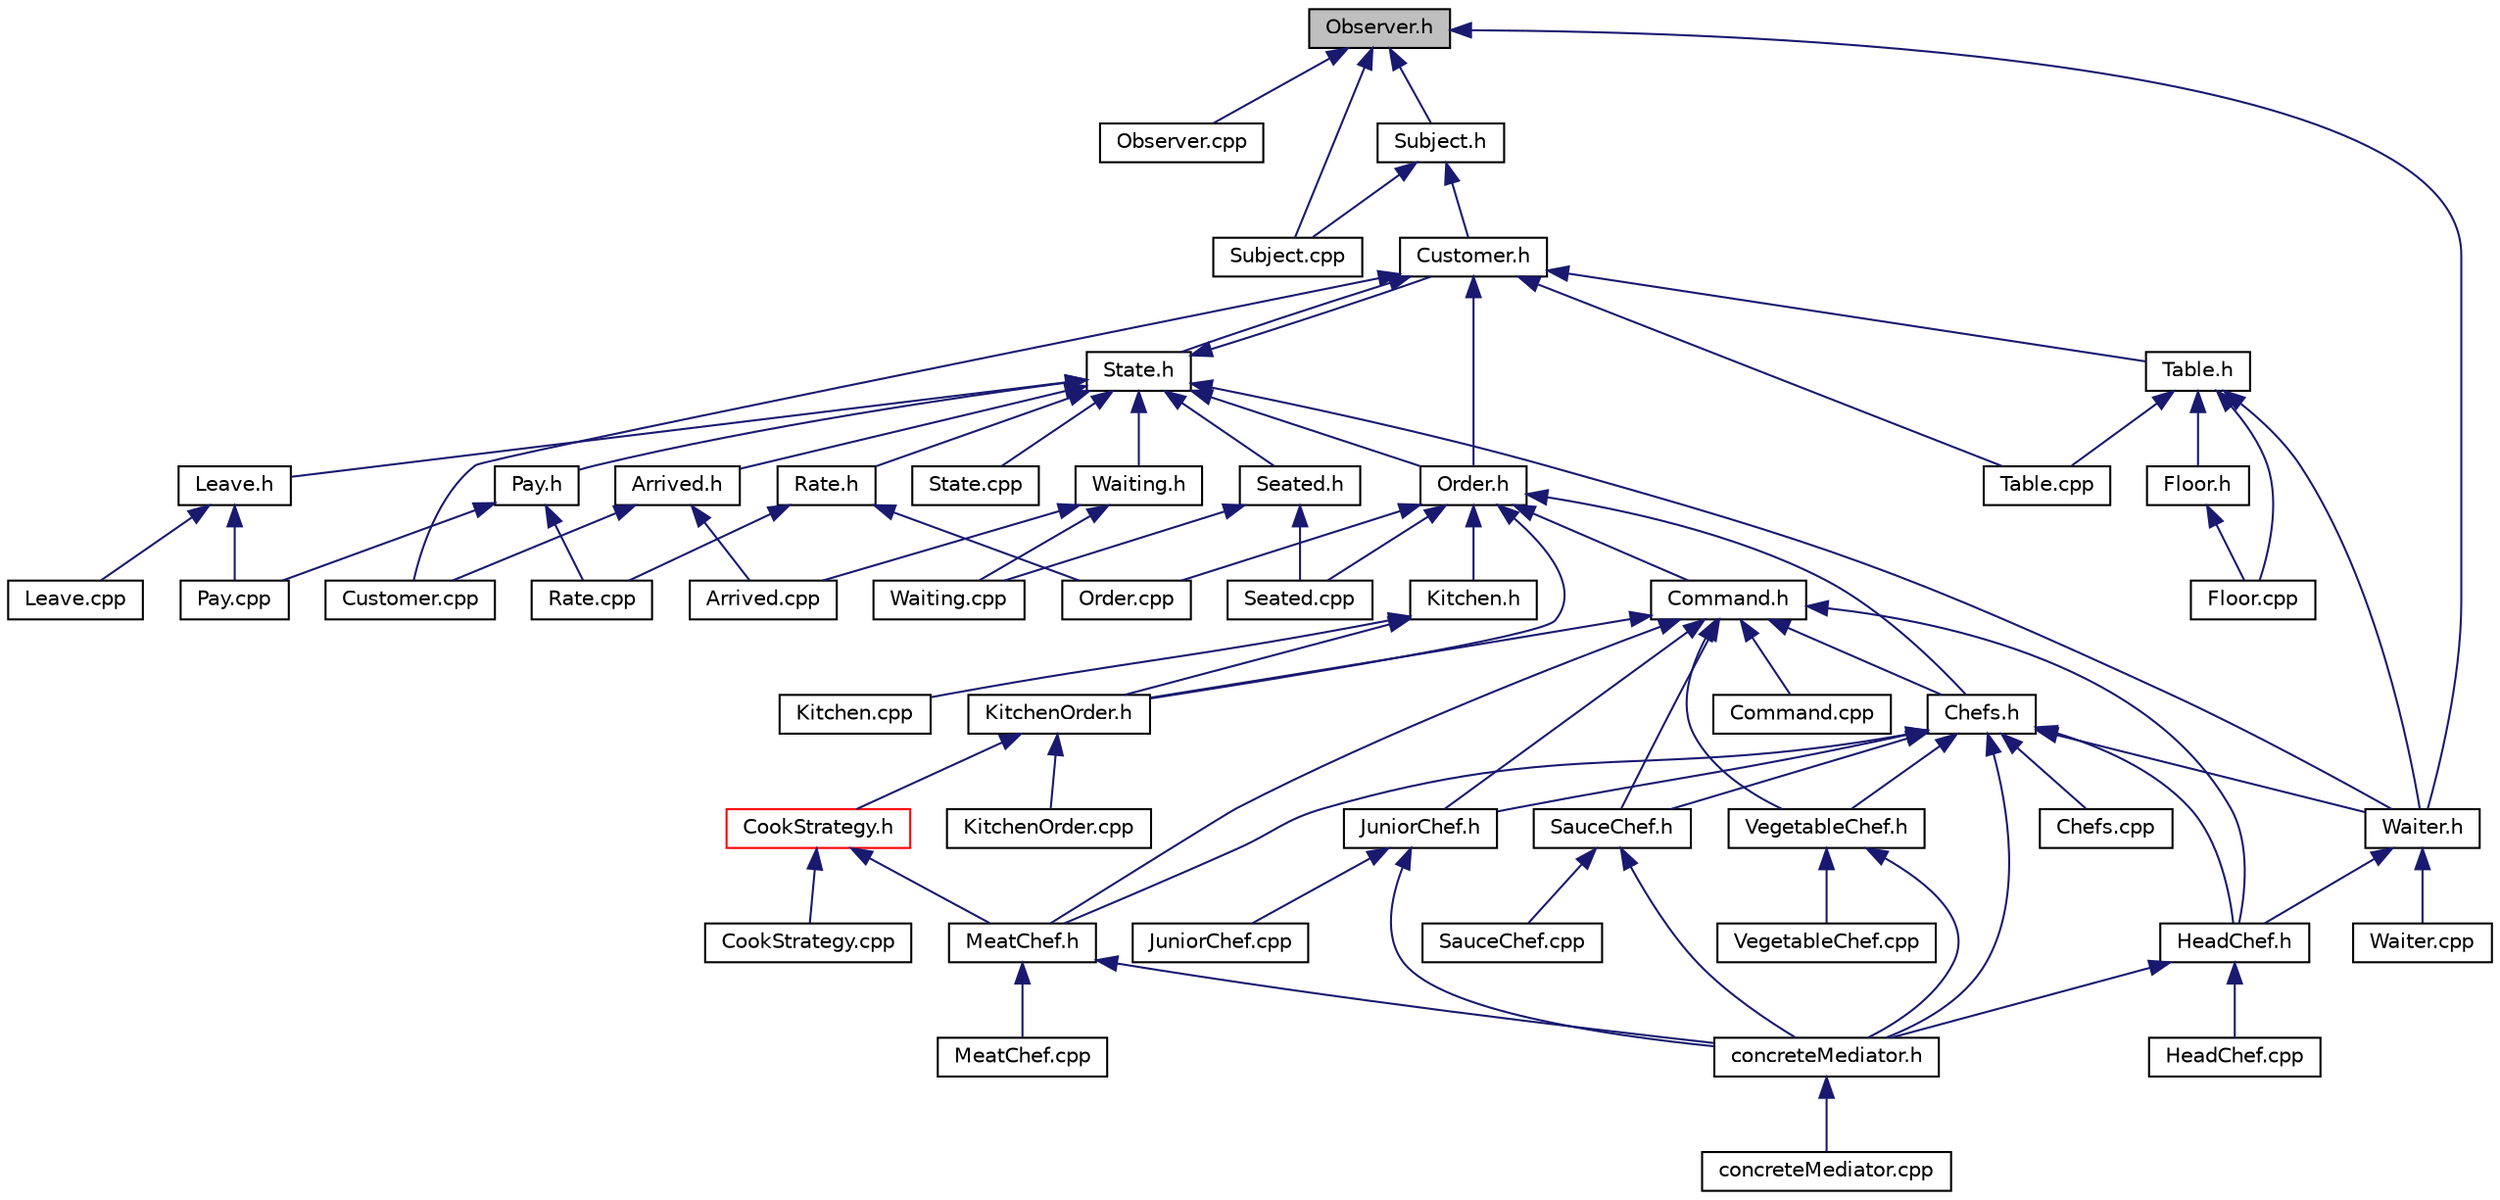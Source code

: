 digraph "Observer.h"
{
 // LATEX_PDF_SIZE
  edge [fontname="Helvetica",fontsize="10",labelfontname="Helvetica",labelfontsize="10"];
  node [fontname="Helvetica",fontsize="10",shape=record];
  Node1 [label="Observer.h",height=0.2,width=0.4,color="black", fillcolor="grey75", style="filled", fontcolor="black",tooltip="Contains the declaration of the Observer class."];
  Node1 -> Node2 [dir="back",color="midnightblue",fontsize="10",style="solid"];
  Node2 [label="Observer.cpp",height=0.2,width=0.4,color="black", fillcolor="white", style="filled",URL="$Observer_8cpp.html",tooltip="Contains the declaration of the Observer class functions."];
  Node1 -> Node3 [dir="back",color="midnightblue",fontsize="10",style="solid"];
  Node3 [label="Subject.cpp",height=0.2,width=0.4,color="black", fillcolor="white", style="filled",URL="$Subject_8cpp.html",tooltip="Contains the declaration of the Subject class functions."];
  Node1 -> Node4 [dir="back",color="midnightblue",fontsize="10",style="solid"];
  Node4 [label="Subject.h",height=0.2,width=0.4,color="black", fillcolor="white", style="filled",URL="$Subject_8h.html",tooltip="Contains the declaration of the Subject class."];
  Node4 -> Node5 [dir="back",color="midnightblue",fontsize="10",style="solid"];
  Node5 [label="Customer.h",height=0.2,width=0.4,color="black", fillcolor="white", style="filled",URL="$Customer_8h.html",tooltip="Contains the declaration of the Customer class."];
  Node5 -> Node6 [dir="back",color="midnightblue",fontsize="10",style="solid"];
  Node6 [label="Customer.cpp",height=0.2,width=0.4,color="black", fillcolor="white", style="filled",URL="$Customer_8cpp.html",tooltip="Contains the implementation of the Customer class."];
  Node5 -> Node7 [dir="back",color="midnightblue",fontsize="10",style="solid"];
  Node7 [label="Order.h",height=0.2,width=0.4,color="black", fillcolor="white", style="filled",URL="$Order_8h.html",tooltip="Contains the declaration of the Order class."];
  Node7 -> Node8 [dir="back",color="midnightblue",fontsize="10",style="solid"];
  Node8 [label="Chefs.h",height=0.2,width=0.4,color="black", fillcolor="white", style="filled",URL="$Chefs_8h.html",tooltip="Contains the declaration of the Chefs class."];
  Node8 -> Node9 [dir="back",color="midnightblue",fontsize="10",style="solid"];
  Node9 [label="Chefs.cpp",height=0.2,width=0.4,color="black", fillcolor="white", style="filled",URL="$Chefs_8cpp.html",tooltip="Contains the implementation of the Chefs class."];
  Node8 -> Node10 [dir="back",color="midnightblue",fontsize="10",style="solid"];
  Node10 [label="concreteMediator.h",height=0.2,width=0.4,color="black", fillcolor="white", style="filled",URL="$concreteMediator_8h.html",tooltip="Contains the declaration of the concreteMediator class."];
  Node10 -> Node11 [dir="back",color="midnightblue",fontsize="10",style="solid"];
  Node11 [label="concreteMediator.cpp",height=0.2,width=0.4,color="black", fillcolor="white", style="filled",URL="$concreteMediator_8cpp.html",tooltip="Contains the implementation of the concreteMediator class."];
  Node8 -> Node12 [dir="back",color="midnightblue",fontsize="10",style="solid"];
  Node12 [label="HeadChef.h",height=0.2,width=0.4,color="black", fillcolor="white", style="filled",URL="$HeadChef_8h.html",tooltip="Contains the declaration of the HeadChef class."];
  Node12 -> Node10 [dir="back",color="midnightblue",fontsize="10",style="solid"];
  Node12 -> Node13 [dir="back",color="midnightblue",fontsize="10",style="solid"];
  Node13 [label="HeadChef.cpp",height=0.2,width=0.4,color="black", fillcolor="white", style="filled",URL="$HeadChef_8cpp.html",tooltip="Contains the declaration of the HeadChef class functions."];
  Node8 -> Node14 [dir="back",color="midnightblue",fontsize="10",style="solid"];
  Node14 [label="JuniorChef.h",height=0.2,width=0.4,color="black", fillcolor="white", style="filled",URL="$JuniorChef_8h.html",tooltip="Contains the declaration of the JuniorChef class."];
  Node14 -> Node10 [dir="back",color="midnightblue",fontsize="10",style="solid"];
  Node14 -> Node15 [dir="back",color="midnightblue",fontsize="10",style="solid"];
  Node15 [label="JuniorChef.cpp",height=0.2,width=0.4,color="black", fillcolor="white", style="filled",URL="$JuniorChef_8cpp.html",tooltip="Contains the declaration of the JuniorChef class functions."];
  Node8 -> Node16 [dir="back",color="midnightblue",fontsize="10",style="solid"];
  Node16 [label="MeatChef.h",height=0.2,width=0.4,color="black", fillcolor="white", style="filled",URL="$MeatChef_8h.html",tooltip="Contains the declaration of the MeatChef class."];
  Node16 -> Node10 [dir="back",color="midnightblue",fontsize="10",style="solid"];
  Node16 -> Node17 [dir="back",color="midnightblue",fontsize="10",style="solid"];
  Node17 [label="MeatChef.cpp",height=0.2,width=0.4,color="black", fillcolor="white", style="filled",URL="$MeatChef_8cpp.html",tooltip="Contains the declaration of the MeatChef class functions."];
  Node8 -> Node18 [dir="back",color="midnightblue",fontsize="10",style="solid"];
  Node18 [label="SauceChef.h",height=0.2,width=0.4,color="black", fillcolor="white", style="filled",URL="$SauceChef_8h.html",tooltip="Contains the declaration of the SauceChef class."];
  Node18 -> Node10 [dir="back",color="midnightblue",fontsize="10",style="solid"];
  Node18 -> Node19 [dir="back",color="midnightblue",fontsize="10",style="solid"];
  Node19 [label="SauceChef.cpp",height=0.2,width=0.4,color="black", fillcolor="white", style="filled",URL="$SauceChef_8cpp.html",tooltip="Contains the declaration of the SauceChef class functions."];
  Node8 -> Node20 [dir="back",color="midnightblue",fontsize="10",style="solid"];
  Node20 [label="VegetableChef.h",height=0.2,width=0.4,color="black", fillcolor="white", style="filled",URL="$VegetableChef_8h.html",tooltip="Contains the declaration of the VegetableChef class."];
  Node20 -> Node10 [dir="back",color="midnightblue",fontsize="10",style="solid"];
  Node20 -> Node21 [dir="back",color="midnightblue",fontsize="10",style="solid"];
  Node21 [label="VegetableChef.cpp",height=0.2,width=0.4,color="black", fillcolor="white", style="filled",URL="$VegetableChef_8cpp.html",tooltip="Contains the declaration of the VegetableChef class functions."];
  Node8 -> Node22 [dir="back",color="midnightblue",fontsize="10",style="solid"];
  Node22 [label="Waiter.h",height=0.2,width=0.4,color="black", fillcolor="white", style="filled",URL="$Waiter_8h.html",tooltip="Contains the declaration of the Waiter class."];
  Node22 -> Node12 [dir="back",color="midnightblue",fontsize="10",style="solid"];
  Node22 -> Node23 [dir="back",color="midnightblue",fontsize="10",style="solid"];
  Node23 [label="Waiter.cpp",height=0.2,width=0.4,color="black", fillcolor="white", style="filled",URL="$Waiter_8cpp.html",tooltip="Contains the declaration of the Waiter class functions."];
  Node7 -> Node24 [dir="back",color="midnightblue",fontsize="10",style="solid"];
  Node24 [label="Command.h",height=0.2,width=0.4,color="black", fillcolor="white", style="filled",URL="$Command_8h.html",tooltip="Contains the declaration of the Command class."];
  Node24 -> Node8 [dir="back",color="midnightblue",fontsize="10",style="solid"];
  Node24 -> Node25 [dir="back",color="midnightblue",fontsize="10",style="solid"];
  Node25 [label="Command.cpp",height=0.2,width=0.4,color="black", fillcolor="white", style="filled",URL="$Command_8cpp.html",tooltip=" "];
  Node24 -> Node12 [dir="back",color="midnightblue",fontsize="10",style="solid"];
  Node24 -> Node14 [dir="back",color="midnightblue",fontsize="10",style="solid"];
  Node24 -> Node26 [dir="back",color="midnightblue",fontsize="10",style="solid"];
  Node26 [label="KitchenOrder.h",height=0.2,width=0.4,color="black", fillcolor="white", style="filled",URL="$KitchenOrder_8h.html",tooltip="Contains the declaration of the KitchenOrder class."];
  Node26 -> Node27 [dir="back",color="midnightblue",fontsize="10",style="solid"];
  Node27 [label="CookStrategy.h",height=0.2,width=0.4,color="red", fillcolor="white", style="filled",URL="$CookStrategy_8h.html",tooltip="Contains the declaration of the CookStrategy class."];
  Node27 -> Node28 [dir="back",color="midnightblue",fontsize="10",style="solid"];
  Node28 [label="CookStrategy.cpp",height=0.2,width=0.4,color="black", fillcolor="white", style="filled",URL="$CookStrategy_8cpp.html",tooltip=" "];
  Node27 -> Node16 [dir="back",color="midnightblue",fontsize="10",style="solid"];
  Node26 -> Node33 [dir="back",color="midnightblue",fontsize="10",style="solid"];
  Node33 [label="KitchenOrder.cpp",height=0.2,width=0.4,color="black", fillcolor="white", style="filled",URL="$KitchenOrder_8cpp.html",tooltip="Contains the declaration of the KitchenOrder class."];
  Node24 -> Node16 [dir="back",color="midnightblue",fontsize="10",style="solid"];
  Node24 -> Node18 [dir="back",color="midnightblue",fontsize="10",style="solid"];
  Node24 -> Node20 [dir="back",color="midnightblue",fontsize="10",style="solid"];
  Node7 -> Node34 [dir="back",color="midnightblue",fontsize="10",style="solid"];
  Node34 [label="Kitchen.h",height=0.2,width=0.4,color="black", fillcolor="white", style="filled",URL="$Kitchen_8h.html",tooltip="Contains the declaration of the Kitchen class."];
  Node34 -> Node35 [dir="back",color="midnightblue",fontsize="10",style="solid"];
  Node35 [label="Kitchen.cpp",height=0.2,width=0.4,color="black", fillcolor="white", style="filled",URL="$Kitchen_8cpp.html",tooltip="Contains the declaration of the Kitchen class functions."];
  Node34 -> Node26 [dir="back",color="midnightblue",fontsize="10",style="solid"];
  Node7 -> Node26 [dir="back",color="midnightblue",fontsize="10",style="solid"];
  Node7 -> Node36 [dir="back",color="midnightblue",fontsize="10",style="solid"];
  Node36 [label="Order.cpp",height=0.2,width=0.4,color="black", fillcolor="white", style="filled",URL="$Order_8cpp.html",tooltip="Contains the declaration of the Order class functions."];
  Node7 -> Node37 [dir="back",color="midnightblue",fontsize="10",style="solid"];
  Node37 [label="Seated.cpp",height=0.2,width=0.4,color="black", fillcolor="white", style="filled",URL="$Seated_8cpp.html",tooltip="Contains the declaration of the Seated class functions."];
  Node5 -> Node38 [dir="back",color="midnightblue",fontsize="10",style="solid"];
  Node38 [label="State.h",height=0.2,width=0.4,color="black", fillcolor="white", style="filled",URL="$State_8h.html",tooltip="Contains the declaration of the State class."];
  Node38 -> Node39 [dir="back",color="midnightblue",fontsize="10",style="solid"];
  Node39 [label="Arrived.h",height=0.2,width=0.4,color="black", fillcolor="white", style="filled",URL="$Arrived_8h.html",tooltip="Contains the declaration of the Arrived class."];
  Node39 -> Node40 [dir="back",color="midnightblue",fontsize="10",style="solid"];
  Node40 [label="Arrived.cpp",height=0.2,width=0.4,color="black", fillcolor="white", style="filled",URL="$Arrived_8cpp.html",tooltip="Contains the implementation of the Arrived class."];
  Node39 -> Node6 [dir="back",color="midnightblue",fontsize="10",style="solid"];
  Node38 -> Node5 [dir="back",color="midnightblue",fontsize="10",style="solid"];
  Node38 -> Node41 [dir="back",color="midnightblue",fontsize="10",style="solid"];
  Node41 [label="Leave.h",height=0.2,width=0.4,color="black", fillcolor="white", style="filled",URL="$Leave_8h.html",tooltip="Contains the declaration of the Leave class."];
  Node41 -> Node42 [dir="back",color="midnightblue",fontsize="10",style="solid"];
  Node42 [label="Leave.cpp",height=0.2,width=0.4,color="black", fillcolor="white", style="filled",URL="$Leave_8cpp.html",tooltip="Contains the declaration of the Leave class functions."];
  Node41 -> Node43 [dir="back",color="midnightblue",fontsize="10",style="solid"];
  Node43 [label="Pay.cpp",height=0.2,width=0.4,color="black", fillcolor="white", style="filled",URL="$Pay_8cpp.html",tooltip="Contains the declaration of the Pay class functions."];
  Node38 -> Node7 [dir="back",color="midnightblue",fontsize="10",style="solid"];
  Node38 -> Node44 [dir="back",color="midnightblue",fontsize="10",style="solid"];
  Node44 [label="Pay.h",height=0.2,width=0.4,color="black", fillcolor="white", style="filled",URL="$Pay_8h.html",tooltip="Contains the declaration of the Pay class."];
  Node44 -> Node43 [dir="back",color="midnightblue",fontsize="10",style="solid"];
  Node44 -> Node45 [dir="back",color="midnightblue",fontsize="10",style="solid"];
  Node45 [label="Rate.cpp",height=0.2,width=0.4,color="black", fillcolor="white", style="filled",URL="$Rate_8cpp.html",tooltip="Contains the declaration of the Rate class functions."];
  Node38 -> Node46 [dir="back",color="midnightblue",fontsize="10",style="solid"];
  Node46 [label="Rate.h",height=0.2,width=0.4,color="black", fillcolor="white", style="filled",URL="$Rate_8h.html",tooltip="Contains the declaration of the Rate class."];
  Node46 -> Node36 [dir="back",color="midnightblue",fontsize="10",style="solid"];
  Node46 -> Node45 [dir="back",color="midnightblue",fontsize="10",style="solid"];
  Node38 -> Node47 [dir="back",color="midnightblue",fontsize="10",style="solid"];
  Node47 [label="Seated.h",height=0.2,width=0.4,color="black", fillcolor="white", style="filled",URL="$Seated_8h.html",tooltip="Contains the declaration of the Seated class."];
  Node47 -> Node37 [dir="back",color="midnightblue",fontsize="10",style="solid"];
  Node47 -> Node48 [dir="back",color="midnightblue",fontsize="10",style="solid"];
  Node48 [label="Waiting.cpp",height=0.2,width=0.4,color="black", fillcolor="white", style="filled",URL="$Waiting_8cpp.html",tooltip="Contains the declaration of the Waiting class functions."];
  Node38 -> Node49 [dir="back",color="midnightblue",fontsize="10",style="solid"];
  Node49 [label="State.cpp",height=0.2,width=0.4,color="black", fillcolor="white", style="filled",URL="$State_8cpp.html",tooltip="Contains the declaration of the State class functions."];
  Node38 -> Node22 [dir="back",color="midnightblue",fontsize="10",style="solid"];
  Node38 -> Node50 [dir="back",color="midnightblue",fontsize="10",style="solid"];
  Node50 [label="Waiting.h",height=0.2,width=0.4,color="black", fillcolor="white", style="filled",URL="$Waiting_8h_source.html",tooltip=" "];
  Node50 -> Node40 [dir="back",color="midnightblue",fontsize="10",style="solid"];
  Node50 -> Node48 [dir="back",color="midnightblue",fontsize="10",style="solid"];
  Node5 -> Node51 [dir="back",color="midnightblue",fontsize="10",style="solid"];
  Node51 [label="Table.cpp",height=0.2,width=0.4,color="black", fillcolor="white", style="filled",URL="$Table_8cpp.html",tooltip="Contains the declaration of the Table class functions."];
  Node5 -> Node52 [dir="back",color="midnightblue",fontsize="10",style="solid"];
  Node52 [label="Table.h",height=0.2,width=0.4,color="black", fillcolor="white", style="filled",URL="$Table_8h.html",tooltip="Contains the declaration of the Table class."];
  Node52 -> Node53 [dir="back",color="midnightblue",fontsize="10",style="solid"];
  Node53 [label="Floor.cpp",height=0.2,width=0.4,color="black", fillcolor="white", style="filled",URL="$Floor_8cpp.html",tooltip="Contains the declaration of the Floor class functions."];
  Node52 -> Node54 [dir="back",color="midnightblue",fontsize="10",style="solid"];
  Node54 [label="Floor.h",height=0.2,width=0.4,color="black", fillcolor="white", style="filled",URL="$Floor_8h.html",tooltip="Contains the declaration of the Floor class."];
  Node54 -> Node53 [dir="back",color="midnightblue",fontsize="10",style="solid"];
  Node52 -> Node51 [dir="back",color="midnightblue",fontsize="10",style="solid"];
  Node52 -> Node22 [dir="back",color="midnightblue",fontsize="10",style="solid"];
  Node4 -> Node3 [dir="back",color="midnightblue",fontsize="10",style="solid"];
  Node1 -> Node22 [dir="back",color="midnightblue",fontsize="10",style="solid"];
}
